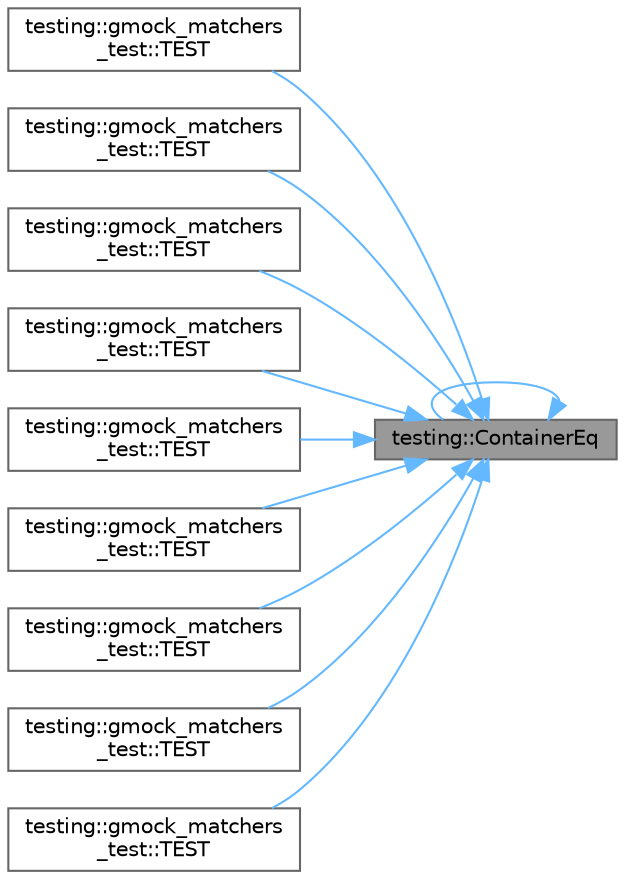 digraph "testing::ContainerEq"
{
 // LATEX_PDF_SIZE
  bgcolor="transparent";
  edge [fontname=Helvetica,fontsize=10,labelfontname=Helvetica,labelfontsize=10];
  node [fontname=Helvetica,fontsize=10,shape=box,height=0.2,width=0.4];
  rankdir="RL";
  Node1 [id="Node000001",label="testing::ContainerEq",height=0.2,width=0.4,color="gray40", fillcolor="grey60", style="filled", fontcolor="black",tooltip=" "];
  Node1 -> Node1 [id="edge1_Node000001_Node000001",dir="back",color="steelblue1",style="solid",tooltip=" "];
  Node1 -> Node2 [id="edge2_Node000001_Node000002",dir="back",color="steelblue1",style="solid",tooltip=" "];
  Node2 [id="Node000002",label="testing::gmock_matchers\l_test::TEST",height=0.2,width=0.4,color="grey40", fillcolor="white", style="filled",URL="$namespacetesting_1_1gmock__matchers__test.html#af7a978384d567d133240fb1899ec1658",tooltip=" "];
  Node1 -> Node3 [id="edge3_Node000001_Node000003",dir="back",color="steelblue1",style="solid",tooltip=" "];
  Node3 [id="Node000003",label="testing::gmock_matchers\l_test::TEST",height=0.2,width=0.4,color="grey40", fillcolor="white", style="filled",URL="$namespacetesting_1_1gmock__matchers__test.html#acc28beb0f3d3fbd8923bad7eb08ce6a6",tooltip=" "];
  Node1 -> Node4 [id="edge4_Node000001_Node000004",dir="back",color="steelblue1",style="solid",tooltip=" "];
  Node4 [id="Node000004",label="testing::gmock_matchers\l_test::TEST",height=0.2,width=0.4,color="grey40", fillcolor="white", style="filled",URL="$namespacetesting_1_1gmock__matchers__test.html#acb0d845f828c2d5a551e4db0611f2853",tooltip=" "];
  Node1 -> Node5 [id="edge5_Node000001_Node000005",dir="back",color="steelblue1",style="solid",tooltip=" "];
  Node5 [id="Node000005",label="testing::gmock_matchers\l_test::TEST",height=0.2,width=0.4,color="grey40", fillcolor="white", style="filled",URL="$namespacetesting_1_1gmock__matchers__test.html#ab84ac6cfde20f21ed69d5d7aa882ea1b",tooltip=" "];
  Node1 -> Node6 [id="edge6_Node000001_Node000006",dir="back",color="steelblue1",style="solid",tooltip=" "];
  Node6 [id="Node000006",label="testing::gmock_matchers\l_test::TEST",height=0.2,width=0.4,color="grey40", fillcolor="white", style="filled",URL="$namespacetesting_1_1gmock__matchers__test.html#a6bce9564bb713ffb690b776e35d2e6cf",tooltip=" "];
  Node1 -> Node7 [id="edge7_Node000001_Node000007",dir="back",color="steelblue1",style="solid",tooltip=" "];
  Node7 [id="Node000007",label="testing::gmock_matchers\l_test::TEST",height=0.2,width=0.4,color="grey40", fillcolor="white", style="filled",URL="$namespacetesting_1_1gmock__matchers__test.html#ab7bcbeeeb23094cff6f2882304c05134",tooltip=" "];
  Node1 -> Node8 [id="edge8_Node000001_Node000008",dir="back",color="steelblue1",style="solid",tooltip=" "];
  Node8 [id="Node000008",label="testing::gmock_matchers\l_test::TEST",height=0.2,width=0.4,color="grey40", fillcolor="white", style="filled",URL="$namespacetesting_1_1gmock__matchers__test.html#ae5e5420340c8cf91d24af11feca669b0",tooltip=" "];
  Node1 -> Node9 [id="edge9_Node000001_Node000009",dir="back",color="steelblue1",style="solid",tooltip=" "];
  Node9 [id="Node000009",label="testing::gmock_matchers\l_test::TEST",height=0.2,width=0.4,color="grey40", fillcolor="white", style="filled",URL="$namespacetesting_1_1gmock__matchers__test.html#a94e4a2a02cde84ac51e37cda1813bc77",tooltip=" "];
  Node1 -> Node10 [id="edge10_Node000001_Node000010",dir="back",color="steelblue1",style="solid",tooltip=" "];
  Node10 [id="Node000010",label="testing::gmock_matchers\l_test::TEST",height=0.2,width=0.4,color="grey40", fillcolor="white", style="filled",URL="$namespacetesting_1_1gmock__matchers__test.html#a3cf0d2f2c08e34ca0b7e11ff27b4a7ca",tooltip=" "];
}
